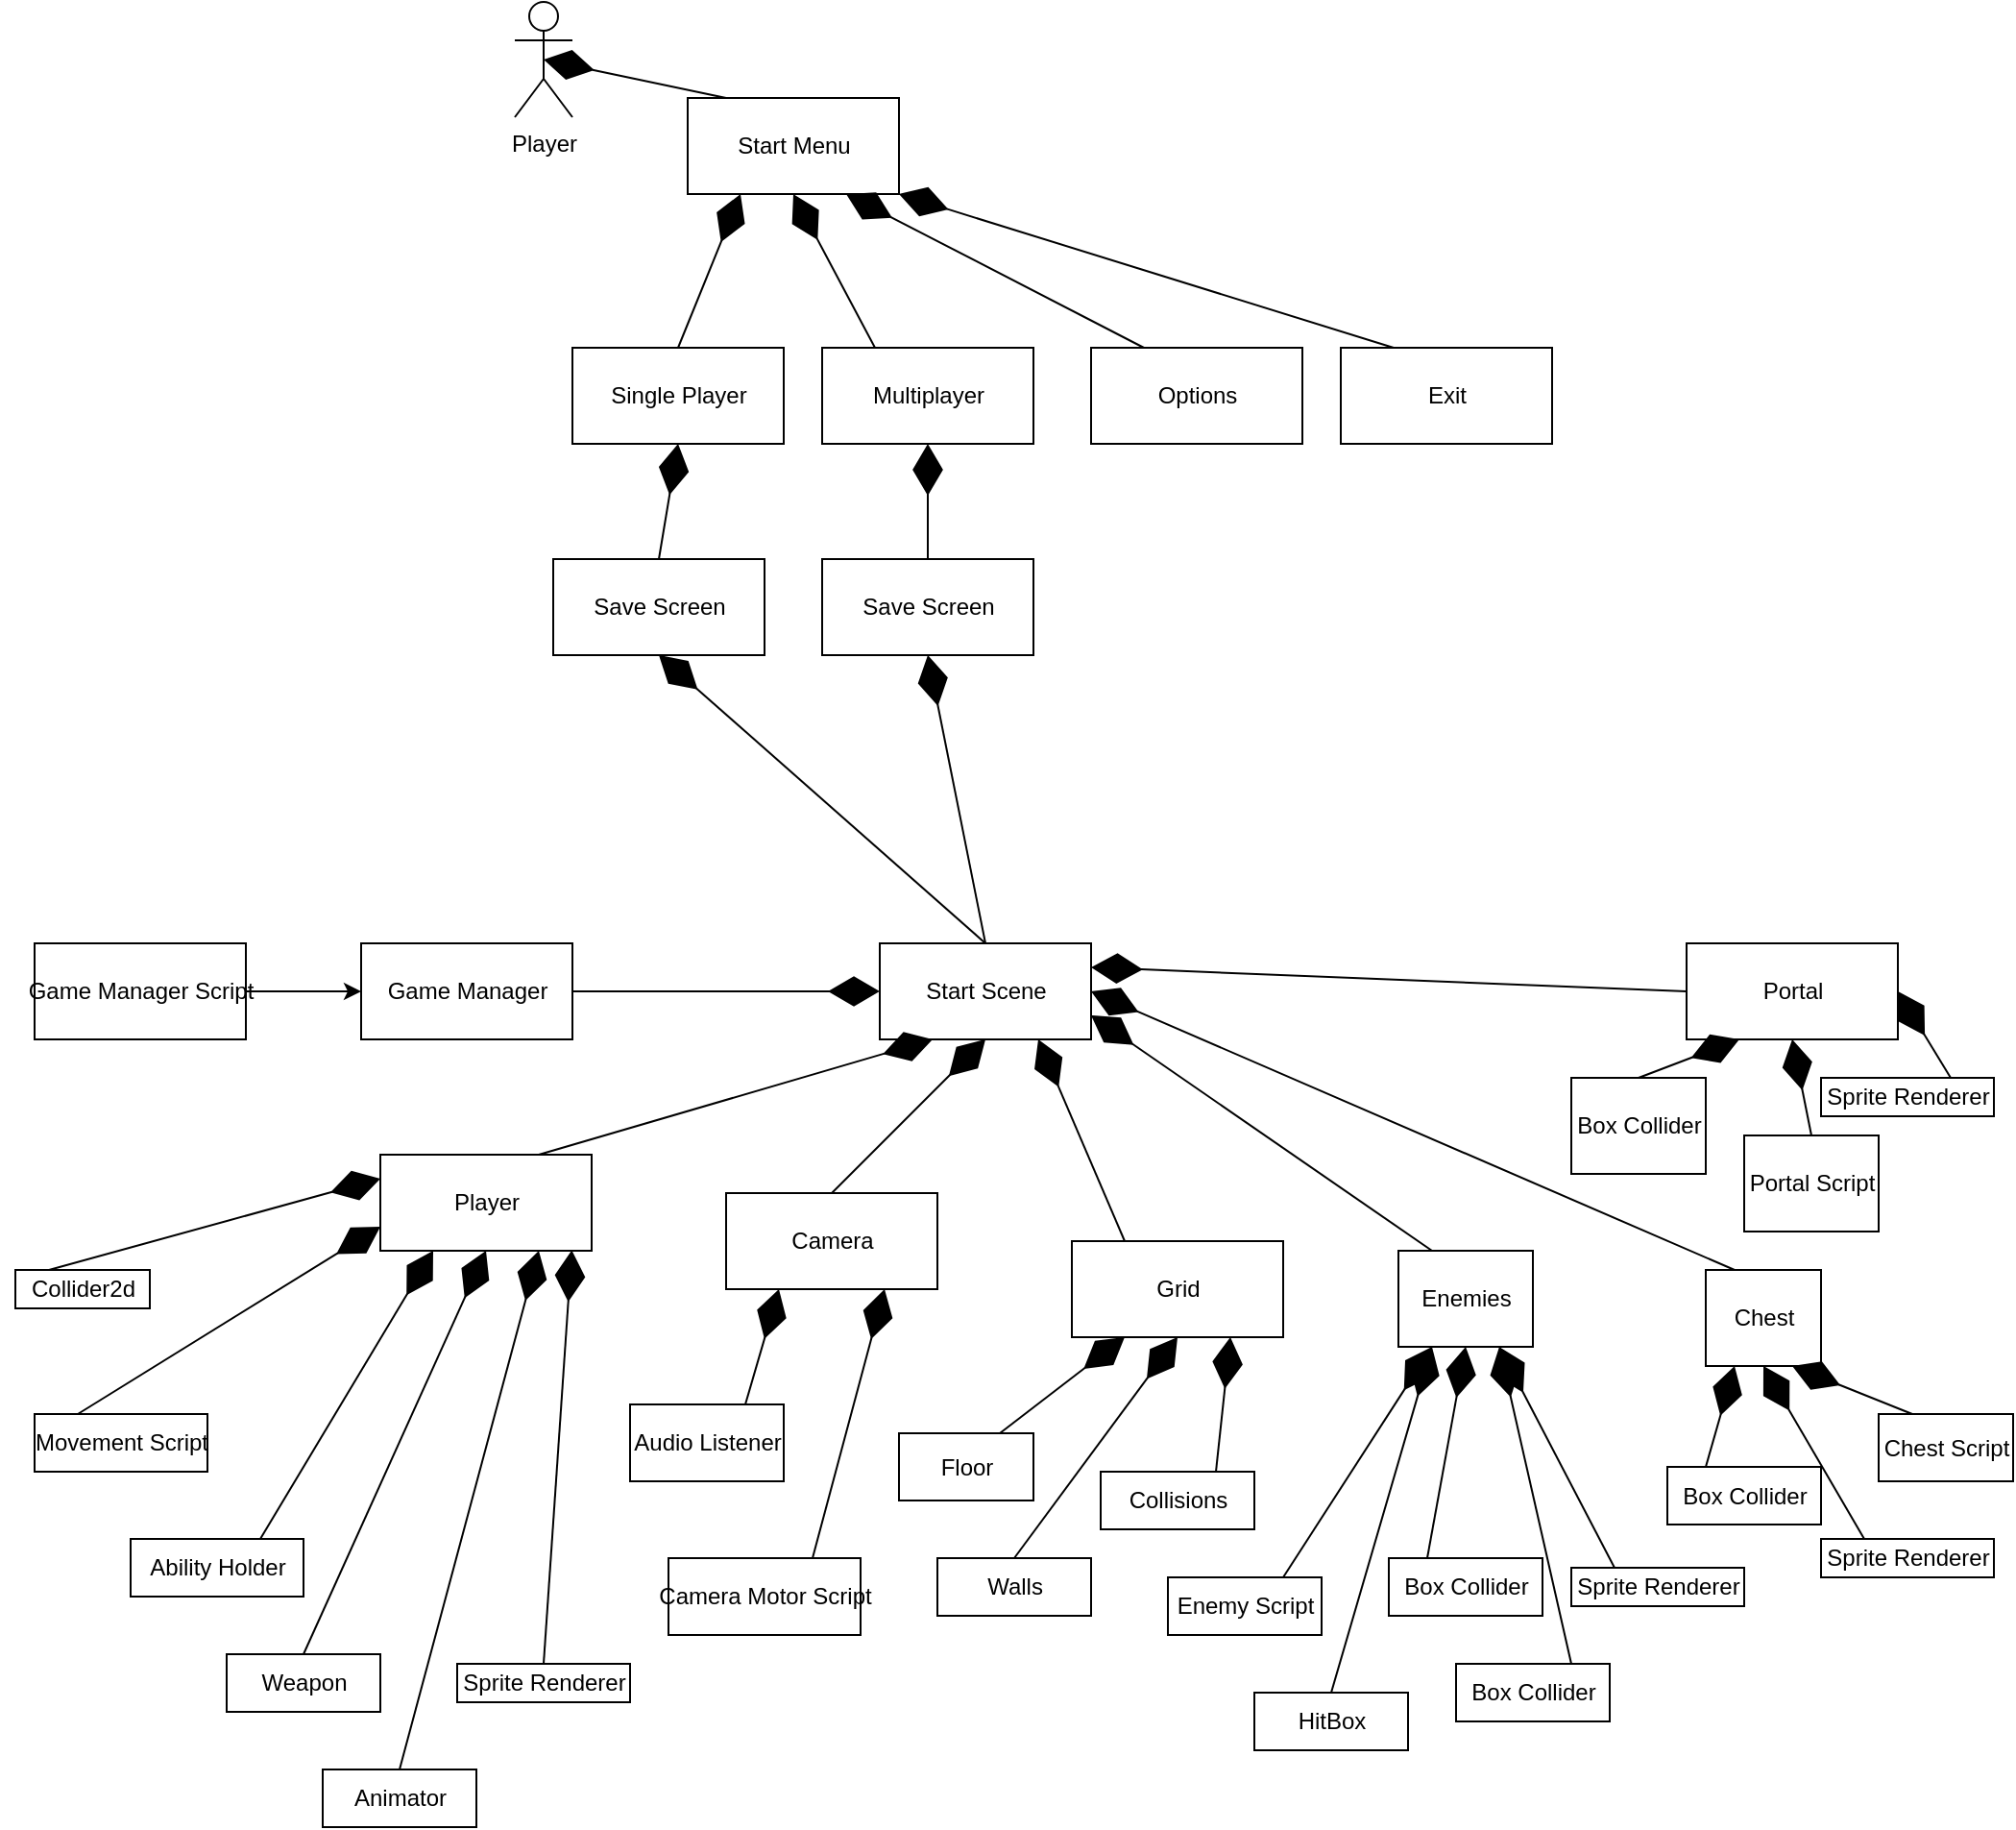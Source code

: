 <mxfile version="16.3.0" type="device"><diagram id="d9XHez5sL0RZGUWZoB70" name="Page-1"><mxGraphModel dx="3224" dy="1149" grid="1" gridSize="10" guides="1" tooltips="1" connect="1" arrows="1" fold="1" page="1" pageScale="1" pageWidth="850" pageHeight="1100" math="0" shadow="0"><root><mxCell id="0"/><mxCell id="1" parent="0"/><mxCell id="3POfibNjF1_-vEHbkN_9-1" value="Player" style="shape=umlActor;verticalLabelPosition=bottom;verticalAlign=top;html=1;outlineConnect=0;" vertex="1" parent="1"><mxGeometry x="60" y="40" width="30" height="60" as="geometry"/></mxCell><mxCell id="3POfibNjF1_-vEHbkN_9-2" value="" style="endArrow=diamondThin;endFill=1;endSize=24;html=1;rounded=0;entryX=0.5;entryY=0.5;entryDx=0;entryDy=0;entryPerimeter=0;" edge="1" parent="1" target="3POfibNjF1_-vEHbkN_9-1"><mxGeometry width="160" relative="1" as="geometry"><mxPoint x="170" y="90" as="sourcePoint"/><mxPoint x="280" y="150" as="targetPoint"/></mxGeometry></mxCell><mxCell id="3POfibNjF1_-vEHbkN_9-3" value="Start Menu" style="html=1;" vertex="1" parent="1"><mxGeometry x="150" y="90" width="110" height="50" as="geometry"/></mxCell><mxCell id="3POfibNjF1_-vEHbkN_9-5" value="Single Player" style="html=1;" vertex="1" parent="1"><mxGeometry x="90" y="220" width="110" height="50" as="geometry"/></mxCell><mxCell id="3POfibNjF1_-vEHbkN_9-6" value="Multiplayer" style="html=1;" vertex="1" parent="1"><mxGeometry x="220" y="220" width="110" height="50" as="geometry"/></mxCell><mxCell id="3POfibNjF1_-vEHbkN_9-8" value="Options" style="html=1;" vertex="1" parent="1"><mxGeometry x="360" y="220" width="110" height="50" as="geometry"/></mxCell><mxCell id="3POfibNjF1_-vEHbkN_9-9" value="Exit" style="html=1;" vertex="1" parent="1"><mxGeometry x="490" y="220" width="110" height="50" as="geometry"/></mxCell><mxCell id="3POfibNjF1_-vEHbkN_9-13" value="Save Screen" style="html=1;" vertex="1" parent="1"><mxGeometry x="80" y="330" width="110" height="50" as="geometry"/></mxCell><mxCell id="3POfibNjF1_-vEHbkN_9-14" value="Save Screen" style="html=1;" vertex="1" parent="1"><mxGeometry x="220" y="330" width="110" height="50" as="geometry"/></mxCell><mxCell id="3POfibNjF1_-vEHbkN_9-19" value="" style="endArrow=diamondThin;endFill=1;endSize=24;html=1;rounded=0;entryX=0.25;entryY=1;entryDx=0;entryDy=0;exitX=0.5;exitY=0;exitDx=0;exitDy=0;" edge="1" parent="1" source="3POfibNjF1_-vEHbkN_9-5" target="3POfibNjF1_-vEHbkN_9-3"><mxGeometry width="160" relative="1" as="geometry"><mxPoint x="160" y="160" as="sourcePoint"/><mxPoint x="65.0" y="140" as="targetPoint"/></mxGeometry></mxCell><mxCell id="3POfibNjF1_-vEHbkN_9-20" value="" style="endArrow=diamondThin;endFill=1;endSize=24;html=1;rounded=0;entryX=0.5;entryY=1;entryDx=0;entryDy=0;exitX=0.25;exitY=0;exitDx=0;exitDy=0;" edge="1" parent="1" source="3POfibNjF1_-vEHbkN_9-6" target="3POfibNjF1_-vEHbkN_9-3"><mxGeometry width="160" relative="1" as="geometry"><mxPoint x="295" y="200" as="sourcePoint"/><mxPoint x="200.0" y="180" as="targetPoint"/></mxGeometry></mxCell><mxCell id="3POfibNjF1_-vEHbkN_9-21" value="" style="endArrow=diamondThin;endFill=1;endSize=24;html=1;rounded=0;entryX=0.75;entryY=1;entryDx=0;entryDy=0;exitX=0.25;exitY=0;exitDx=0;exitDy=0;" edge="1" parent="1" source="3POfibNjF1_-vEHbkN_9-8" target="3POfibNjF1_-vEHbkN_9-3"><mxGeometry width="160" relative="1" as="geometry"><mxPoint x="310" y="160" as="sourcePoint"/><mxPoint x="215.0" y="140" as="targetPoint"/></mxGeometry></mxCell><mxCell id="3POfibNjF1_-vEHbkN_9-22" value="" style="endArrow=diamondThin;endFill=1;endSize=24;html=1;rounded=0;entryX=1;entryY=1;entryDx=0;entryDy=0;exitX=0.25;exitY=0;exitDx=0;exitDy=0;" edge="1" parent="1" source="3POfibNjF1_-vEHbkN_9-9" target="3POfibNjF1_-vEHbkN_9-3"><mxGeometry width="160" relative="1" as="geometry"><mxPoint x="340" y="130" as="sourcePoint"/><mxPoint x="245.0" y="110" as="targetPoint"/></mxGeometry></mxCell><mxCell id="3POfibNjF1_-vEHbkN_9-23" value="" style="endArrow=diamondThin;endFill=1;endSize=24;html=1;rounded=0;entryX=0.5;entryY=1;entryDx=0;entryDy=0;exitX=0.5;exitY=0;exitDx=0;exitDy=0;" edge="1" parent="1" source="3POfibNjF1_-vEHbkN_9-14" target="3POfibNjF1_-vEHbkN_9-6"><mxGeometry width="160" relative="1" as="geometry"><mxPoint x="350" y="110" as="sourcePoint"/><mxPoint x="255.0" y="90" as="targetPoint"/></mxGeometry></mxCell><mxCell id="3POfibNjF1_-vEHbkN_9-24" value="" style="endArrow=diamondThin;endFill=1;endSize=24;html=1;rounded=0;entryX=0.5;entryY=1;entryDx=0;entryDy=0;exitX=0.5;exitY=0;exitDx=0;exitDy=0;" edge="1" parent="1" source="3POfibNjF1_-vEHbkN_9-13" target="3POfibNjF1_-vEHbkN_9-5"><mxGeometry width="160" relative="1" as="geometry"><mxPoint x="150" y="310" as="sourcePoint"/><mxPoint x="55.0" y="290" as="targetPoint"/></mxGeometry></mxCell><mxCell id="3POfibNjF1_-vEHbkN_9-25" value="Start Scene" style="html=1;" vertex="1" parent="1"><mxGeometry x="250" y="530" width="110" height="50" as="geometry"/></mxCell><mxCell id="3POfibNjF1_-vEHbkN_9-26" value="" style="endArrow=diamondThin;endFill=1;endSize=24;html=1;rounded=0;entryX=0.5;entryY=1;entryDx=0;entryDy=0;exitX=0.5;exitY=0;exitDx=0;exitDy=0;" edge="1" parent="1" source="3POfibNjF1_-vEHbkN_9-25" target="3POfibNjF1_-vEHbkN_9-13"><mxGeometry width="160" relative="1" as="geometry"><mxPoint x="130" y="460" as="sourcePoint"/><mxPoint x="140" y="400" as="targetPoint"/></mxGeometry></mxCell><mxCell id="3POfibNjF1_-vEHbkN_9-27" value="Player" style="html=1;" vertex="1" parent="1"><mxGeometry x="-10" y="640" width="110" height="50" as="geometry"/></mxCell><mxCell id="3POfibNjF1_-vEHbkN_9-28" value="Weapon" style="html=1;" vertex="1" parent="1"><mxGeometry x="-90" y="900" width="80" height="30" as="geometry"/></mxCell><mxCell id="3POfibNjF1_-vEHbkN_9-29" value="Camera" style="html=1;" vertex="1" parent="1"><mxGeometry x="170" y="660" width="110" height="50" as="geometry"/></mxCell><mxCell id="3POfibNjF1_-vEHbkN_9-30" value="" style="endArrow=diamondThin;endFill=1;endSize=24;html=1;rounded=0;entryX=0.25;entryY=1;entryDx=0;entryDy=0;exitX=0.75;exitY=0;exitDx=0;exitDy=0;" edge="1" parent="1" source="3POfibNjF1_-vEHbkN_9-27" target="3POfibNjF1_-vEHbkN_9-25"><mxGeometry width="160" relative="1" as="geometry"><mxPoint x="260" y="600" as="sourcePoint"/><mxPoint x="260" y="540" as="targetPoint"/></mxGeometry></mxCell><mxCell id="3POfibNjF1_-vEHbkN_9-31" value="" style="endArrow=diamondThin;endFill=1;endSize=24;html=1;rounded=0;entryX=0.5;entryY=1;entryDx=0;entryDy=0;exitX=0.5;exitY=0;exitDx=0;exitDy=0;" edge="1" parent="1" source="3POfibNjF1_-vEHbkN_9-29" target="3POfibNjF1_-vEHbkN_9-25"><mxGeometry width="160" relative="1" as="geometry"><mxPoint x="110" y="600" as="sourcePoint"/><mxPoint x="110" y="540" as="targetPoint"/></mxGeometry></mxCell><mxCell id="3POfibNjF1_-vEHbkN_9-32" value="" style="endArrow=diamondThin;endFill=1;endSize=24;html=1;rounded=0;entryX=0.5;entryY=1;entryDx=0;entryDy=0;exitX=0.5;exitY=0;exitDx=0;exitDy=0;" edge="1" parent="1" source="3POfibNjF1_-vEHbkN_9-28" target="3POfibNjF1_-vEHbkN_9-27"><mxGeometry width="160" relative="1" as="geometry"><mxPoint x="140" y="640" as="sourcePoint"/><mxPoint x="140" y="580" as="targetPoint"/></mxGeometry></mxCell><mxCell id="3POfibNjF1_-vEHbkN_9-33" value="Sprite Renderer" style="html=1;" vertex="1" parent="1"><mxGeometry x="30" y="905" width="90" height="20" as="geometry"/></mxCell><mxCell id="3POfibNjF1_-vEHbkN_9-34" value="Animator" style="html=1;" vertex="1" parent="1"><mxGeometry x="-40" y="960" width="80" height="30" as="geometry"/></mxCell><mxCell id="3POfibNjF1_-vEHbkN_9-35" value="Collider2d" style="html=1;" vertex="1" parent="1"><mxGeometry x="-200" y="700" width="70" height="20" as="geometry"/></mxCell><mxCell id="3POfibNjF1_-vEHbkN_9-36" value="Movement Script" style="html=1;" vertex="1" parent="1"><mxGeometry x="-190" y="775" width="90" height="30" as="geometry"/></mxCell><mxCell id="3POfibNjF1_-vEHbkN_9-37" value="Ability Holder" style="html=1;" vertex="1" parent="1"><mxGeometry x="-140" y="840" width="90" height="30" as="geometry"/></mxCell><mxCell id="3POfibNjF1_-vEHbkN_9-38" value="Audio Listener" style="html=1;" vertex="1" parent="1"><mxGeometry x="120" y="770" width="80" height="40" as="geometry"/></mxCell><mxCell id="3POfibNjF1_-vEHbkN_9-39" value="" style="endArrow=diamondThin;endFill=1;endSize=24;html=1;rounded=0;entryX=0.906;entryY=0.994;entryDx=0;entryDy=0;exitX=0.5;exitY=0;exitDx=0;exitDy=0;entryPerimeter=0;" edge="1" parent="1" source="3POfibNjF1_-vEHbkN_9-33" target="3POfibNjF1_-vEHbkN_9-27"><mxGeometry width="160" relative="1" as="geometry"><mxPoint x="240" y="870" as="sourcePoint"/><mxPoint x="210" y="760" as="targetPoint"/></mxGeometry></mxCell><mxCell id="3POfibNjF1_-vEHbkN_9-40" value="" style="endArrow=diamondThin;endFill=1;endSize=24;html=1;rounded=0;entryX=0.75;entryY=1;entryDx=0;entryDy=0;exitX=0.5;exitY=0;exitDx=0;exitDy=0;" edge="1" parent="1" source="3POfibNjF1_-vEHbkN_9-34" target="3POfibNjF1_-vEHbkN_9-27"><mxGeometry width="160" relative="1" as="geometry"><mxPoint x="250" y="930" as="sourcePoint"/><mxPoint x="220" y="820" as="targetPoint"/></mxGeometry></mxCell><mxCell id="3POfibNjF1_-vEHbkN_9-41" value="" style="endArrow=diamondThin;endFill=1;endSize=24;html=1;rounded=0;entryX=0.25;entryY=1;entryDx=0;entryDy=0;exitX=0.75;exitY=0;exitDx=0;exitDy=0;" edge="1" parent="1" source="3POfibNjF1_-vEHbkN_9-37" target="3POfibNjF1_-vEHbkN_9-27"><mxGeometry width="160" relative="1" as="geometry"><mxPoint x="195" y="880" as="sourcePoint"/><mxPoint x="165" y="770" as="targetPoint"/></mxGeometry></mxCell><mxCell id="3POfibNjF1_-vEHbkN_9-42" value="" style="endArrow=diamondThin;endFill=1;endSize=24;html=1;rounded=0;entryX=0;entryY=0.75;entryDx=0;entryDy=0;exitX=0.25;exitY=0;exitDx=0;exitDy=0;" edge="1" parent="1" source="3POfibNjF1_-vEHbkN_9-36" target="3POfibNjF1_-vEHbkN_9-27"><mxGeometry width="160" relative="1" as="geometry"><mxPoint x="205" y="890" as="sourcePoint"/><mxPoint x="175" y="780" as="targetPoint"/></mxGeometry></mxCell><mxCell id="3POfibNjF1_-vEHbkN_9-43" value="" style="endArrow=diamondThin;endFill=1;endSize=24;html=1;rounded=0;entryX=0;entryY=0.25;entryDx=0;entryDy=0;exitX=0.25;exitY=0;exitDx=0;exitDy=0;" edge="1" parent="1" source="3POfibNjF1_-vEHbkN_9-35" target="3POfibNjF1_-vEHbkN_9-27"><mxGeometry width="160" relative="1" as="geometry"><mxPoint x="80" y="840" as="sourcePoint"/><mxPoint x="50" y="730" as="targetPoint"/></mxGeometry></mxCell><mxCell id="3POfibNjF1_-vEHbkN_9-44" value="" style="endArrow=diamondThin;endFill=1;endSize=24;html=1;rounded=0;entryX=0.25;entryY=1;entryDx=0;entryDy=0;exitX=0.75;exitY=0;exitDx=0;exitDy=0;" edge="1" parent="1" source="3POfibNjF1_-vEHbkN_9-38" target="3POfibNjF1_-vEHbkN_9-29"><mxGeometry width="160" relative="1" as="geometry"><mxPoint x="470" y="910" as="sourcePoint"/><mxPoint x="440" y="800" as="targetPoint"/></mxGeometry></mxCell><mxCell id="3POfibNjF1_-vEHbkN_9-45" value="Camera Motor Script" style="html=1;" vertex="1" parent="1"><mxGeometry x="140" y="850" width="100" height="40" as="geometry"/></mxCell><mxCell id="3POfibNjF1_-vEHbkN_9-46" value="" style="endArrow=diamondThin;endFill=1;endSize=24;html=1;rounded=0;entryX=0.75;entryY=1;entryDx=0;entryDy=0;exitX=0.75;exitY=0;exitDx=0;exitDy=0;" edge="1" parent="1" source="3POfibNjF1_-vEHbkN_9-45" target="3POfibNjF1_-vEHbkN_9-29"><mxGeometry width="160" relative="1" as="geometry"><mxPoint x="440" y="780" as="sourcePoint"/><mxPoint x="405" y="710" as="targetPoint"/></mxGeometry></mxCell><mxCell id="3POfibNjF1_-vEHbkN_9-47" value="Grid" style="html=1;" vertex="1" parent="1"><mxGeometry x="350" y="685" width="110" height="50" as="geometry"/></mxCell><mxCell id="3POfibNjF1_-vEHbkN_9-49" value="Collisions" style="html=1;" vertex="1" parent="1"><mxGeometry x="365" y="805" width="80" height="30" as="geometry"/></mxCell><mxCell id="3POfibNjF1_-vEHbkN_9-50" value="Floor" style="html=1;" vertex="1" parent="1"><mxGeometry x="260" y="785" width="70" height="35" as="geometry"/></mxCell><mxCell id="3POfibNjF1_-vEHbkN_9-51" value="Walls" style="html=1;" vertex="1" parent="1"><mxGeometry x="280" y="850" width="80" height="30" as="geometry"/></mxCell><mxCell id="3POfibNjF1_-vEHbkN_9-52" value="" style="endArrow=diamondThin;endFill=1;endSize=24;html=1;rounded=0;entryX=0.75;entryY=1;entryDx=0;entryDy=0;exitX=0.25;exitY=0;exitDx=0;exitDy=0;" edge="1" parent="1" source="3POfibNjF1_-vEHbkN_9-47" target="3POfibNjF1_-vEHbkN_9-25"><mxGeometry width="160" relative="1" as="geometry"><mxPoint x="500" y="610" as="sourcePoint"/><mxPoint x="470" y="490" as="targetPoint"/></mxGeometry></mxCell><mxCell id="3POfibNjF1_-vEHbkN_9-53" value="" style="endArrow=diamondThin;endFill=1;endSize=24;html=1;rounded=0;entryX=0.25;entryY=1;entryDx=0;entryDy=0;exitX=0.75;exitY=0;exitDx=0;exitDy=0;" edge="1" parent="1" source="3POfibNjF1_-vEHbkN_9-50" target="3POfibNjF1_-vEHbkN_9-47"><mxGeometry width="160" relative="1" as="geometry"><mxPoint x="500" y="610" as="sourcePoint"/><mxPoint x="335" y="490" as="targetPoint"/></mxGeometry></mxCell><mxCell id="3POfibNjF1_-vEHbkN_9-54" value="" style="endArrow=diamondThin;endFill=1;endSize=24;html=1;rounded=0;entryX=0.5;entryY=1;entryDx=0;entryDy=0;exitX=0.5;exitY=0;exitDx=0;exitDy=0;" edge="1" parent="1" source="3POfibNjF1_-vEHbkN_9-51" target="3POfibNjF1_-vEHbkN_9-47"><mxGeometry width="160" relative="1" as="geometry"><mxPoint x="560" y="790" as="sourcePoint"/><mxPoint x="395" y="670" as="targetPoint"/></mxGeometry></mxCell><mxCell id="3POfibNjF1_-vEHbkN_9-55" value="" style="endArrow=diamondThin;endFill=1;endSize=24;html=1;rounded=0;entryX=0.75;entryY=1;entryDx=0;entryDy=0;exitX=0.75;exitY=0;exitDx=0;exitDy=0;" edge="1" parent="1" source="3POfibNjF1_-vEHbkN_9-49" target="3POfibNjF1_-vEHbkN_9-47"><mxGeometry width="160" relative="1" as="geometry"><mxPoint x="410" y="670" as="sourcePoint"/><mxPoint x="245" y="550" as="targetPoint"/></mxGeometry></mxCell><mxCell id="3POfibNjF1_-vEHbkN_9-56" value="" style="endArrow=diamondThin;endFill=1;endSize=24;html=1;rounded=0;entryX=1;entryY=0.75;entryDx=0;entryDy=0;exitX=0.25;exitY=0;exitDx=0;exitDy=0;" edge="1" parent="1" source="3POfibNjF1_-vEHbkN_9-57" target="3POfibNjF1_-vEHbkN_9-25"><mxGeometry width="160" relative="1" as="geometry"><mxPoint x="610" y="640" as="sourcePoint"/><mxPoint x="445" y="520" as="targetPoint"/></mxGeometry></mxCell><mxCell id="3POfibNjF1_-vEHbkN_9-57" value="Enemies" style="html=1;" vertex="1" parent="1"><mxGeometry x="520" y="690" width="70" height="50" as="geometry"/></mxCell><mxCell id="3POfibNjF1_-vEHbkN_9-58" value="Chest" style="html=1;" vertex="1" parent="1"><mxGeometry x="680" y="700" width="60" height="50" as="geometry"/></mxCell><mxCell id="3POfibNjF1_-vEHbkN_9-59" value="" style="endArrow=diamondThin;endFill=1;endSize=24;html=1;rounded=0;entryX=1;entryY=0.5;entryDx=0;entryDy=0;exitX=0.25;exitY=0;exitDx=0;exitDy=0;" edge="1" parent="1" source="3POfibNjF1_-vEHbkN_9-58" target="3POfibNjF1_-vEHbkN_9-25"><mxGeometry width="160" relative="1" as="geometry"><mxPoint x="600" y="580" as="sourcePoint"/><mxPoint x="342.5" y="447.5" as="targetPoint"/></mxGeometry></mxCell><mxCell id="3POfibNjF1_-vEHbkN_9-60" value="" style="endArrow=diamondThin;endFill=1;endSize=24;html=1;rounded=0;entryX=0.5;entryY=1;entryDx=0;entryDy=0;exitX=0.25;exitY=0;exitDx=0;exitDy=0;" edge="1" parent="1" source="3POfibNjF1_-vEHbkN_9-61" target="3POfibNjF1_-vEHbkN_9-57"><mxGeometry width="160" relative="1" as="geometry"><mxPoint x="650" y="810" as="sourcePoint"/><mxPoint x="392.5" y="677.5" as="targetPoint"/></mxGeometry></mxCell><mxCell id="3POfibNjF1_-vEHbkN_9-61" value="Box Collider" style="html=1;" vertex="1" parent="1"><mxGeometry x="515" y="850" width="80" height="30" as="geometry"/></mxCell><mxCell id="3POfibNjF1_-vEHbkN_9-62" value="Enemy Script" style="html=1;" vertex="1" parent="1"><mxGeometry x="400" y="860" width="80" height="30" as="geometry"/></mxCell><mxCell id="3POfibNjF1_-vEHbkN_9-64" value="HitBox" style="html=1;" vertex="1" parent="1"><mxGeometry x="445" y="920" width="80" height="30" as="geometry"/></mxCell><mxCell id="3POfibNjF1_-vEHbkN_9-65" value="Box Collider" style="html=1;" vertex="1" parent="1"><mxGeometry x="550" y="905" width="80" height="30" as="geometry"/></mxCell><mxCell id="3POfibNjF1_-vEHbkN_9-66" value="" style="endArrow=diamondThin;endFill=1;endSize=24;html=1;rounded=0;entryX=0.75;entryY=1;entryDx=0;entryDy=0;exitX=0.25;exitY=0;exitDx=0;exitDy=0;" edge="1" parent="1" source="3POfibNjF1_-vEHbkN_9-68" target="3POfibNjF1_-vEHbkN_9-57"><mxGeometry width="160" relative="1" as="geometry"><mxPoint x="650" y="910" as="sourcePoint"/><mxPoint x="705" y="735" as="targetPoint"/></mxGeometry></mxCell><mxCell id="3POfibNjF1_-vEHbkN_9-68" value="Sprite Renderer" style="html=1;" vertex="1" parent="1"><mxGeometry x="610" y="855" width="90" height="20" as="geometry"/></mxCell><mxCell id="3POfibNjF1_-vEHbkN_9-70" value="" style="endArrow=diamondThin;endFill=1;endSize=24;html=1;rounded=0;entryX=0.25;entryY=1;entryDx=0;entryDy=0;exitX=0.75;exitY=0;exitDx=0;exitDy=0;" edge="1" parent="1" source="3POfibNjF1_-vEHbkN_9-62" target="3POfibNjF1_-vEHbkN_9-57"><mxGeometry width="160" relative="1" as="geometry"><mxPoint x="690" y="810" as="sourcePoint"/><mxPoint x="690" y="735" as="targetPoint"/></mxGeometry></mxCell><mxCell id="3POfibNjF1_-vEHbkN_9-71" value="" style="endArrow=diamondThin;endFill=1;endSize=24;html=1;rounded=0;entryX=0.75;entryY=1;entryDx=0;entryDy=0;exitX=0.75;exitY=0;exitDx=0;exitDy=0;" edge="1" parent="1" source="3POfibNjF1_-vEHbkN_9-65" target="3POfibNjF1_-vEHbkN_9-57"><mxGeometry width="160" relative="1" as="geometry"><mxPoint x="720" y="900" as="sourcePoint"/><mxPoint x="720" y="825" as="targetPoint"/></mxGeometry></mxCell><mxCell id="3POfibNjF1_-vEHbkN_9-72" value="" style="endArrow=diamondThin;endFill=1;endSize=24;html=1;rounded=0;entryX=0.25;entryY=1;entryDx=0;entryDy=0;exitX=0.5;exitY=0;exitDx=0;exitDy=0;" edge="1" parent="1" source="3POfibNjF1_-vEHbkN_9-64" target="3POfibNjF1_-vEHbkN_9-57"><mxGeometry width="160" relative="1" as="geometry"><mxPoint x="750" y="910" as="sourcePoint"/><mxPoint x="750" y="835" as="targetPoint"/></mxGeometry></mxCell><mxCell id="3POfibNjF1_-vEHbkN_9-73" value="Chest Script" style="html=1;" vertex="1" parent="1"><mxGeometry x="770" y="775" width="70" height="35" as="geometry"/></mxCell><mxCell id="3POfibNjF1_-vEHbkN_9-74" value="Sprite Renderer" style="html=1;" vertex="1" parent="1"><mxGeometry x="740" y="840" width="90" height="20" as="geometry"/></mxCell><mxCell id="3POfibNjF1_-vEHbkN_9-75" value="Box Collider" style="html=1;" vertex="1" parent="1"><mxGeometry x="660" y="802.5" width="80" height="30" as="geometry"/></mxCell><mxCell id="3POfibNjF1_-vEHbkN_9-76" value="" style="endArrow=diamondThin;endFill=1;endSize=24;html=1;rounded=0;exitX=0.25;exitY=0;exitDx=0;exitDy=0;entryX=0.25;entryY=1;entryDx=0;entryDy=0;" edge="1" parent="1" source="3POfibNjF1_-vEHbkN_9-75" target="3POfibNjF1_-vEHbkN_9-58"><mxGeometry width="160" relative="1" as="geometry"><mxPoint x="730" y="760" as="sourcePoint"/><mxPoint x="690" y="760" as="targetPoint"/></mxGeometry></mxCell><mxCell id="3POfibNjF1_-vEHbkN_9-77" value="" style="endArrow=diamondThin;endFill=1;endSize=24;html=1;rounded=0;exitX=0.25;exitY=0;exitDx=0;exitDy=0;entryX=0.75;entryY=1;entryDx=0;entryDy=0;" edge="1" parent="1" source="3POfibNjF1_-vEHbkN_9-73" target="3POfibNjF1_-vEHbkN_9-58"><mxGeometry width="160" relative="1" as="geometry"><mxPoint x="820.0" y="795" as="sourcePoint"/><mxPoint x="825.0" y="755" as="targetPoint"/></mxGeometry></mxCell><mxCell id="3POfibNjF1_-vEHbkN_9-78" value="" style="endArrow=diamondThin;endFill=1;endSize=24;html=1;rounded=0;exitX=0.25;exitY=0;exitDx=0;exitDy=0;entryX=0.5;entryY=1;entryDx=0;entryDy=0;" edge="1" parent="1" source="3POfibNjF1_-vEHbkN_9-74" target="3POfibNjF1_-vEHbkN_9-58"><mxGeometry width="160" relative="1" as="geometry"><mxPoint x="772.5" y="795" as="sourcePoint"/><mxPoint x="777.5" y="755" as="targetPoint"/></mxGeometry></mxCell><mxCell id="3POfibNjF1_-vEHbkN_9-79" value="Game Manager" style="html=1;" vertex="1" parent="1"><mxGeometry x="-20" y="530" width="110" height="50" as="geometry"/></mxCell><mxCell id="3POfibNjF1_-vEHbkN_9-80" value="" style="endArrow=diamondThin;endFill=1;endSize=24;html=1;rounded=0;entryX=0;entryY=0.5;entryDx=0;entryDy=0;exitX=1;exitY=0.5;exitDx=0;exitDy=0;" edge="1" parent="1" source="3POfibNjF1_-vEHbkN_9-79" target="3POfibNjF1_-vEHbkN_9-25"><mxGeometry width="160" relative="1" as="geometry"><mxPoint x="110" y="560" as="sourcePoint"/><mxPoint x="270.0" y="440" as="targetPoint"/></mxGeometry></mxCell><mxCell id="3POfibNjF1_-vEHbkN_9-81" value="Game Manager Script" style="html=1;" vertex="1" parent="1"><mxGeometry x="-190" y="530" width="110" height="50" as="geometry"/></mxCell><mxCell id="3POfibNjF1_-vEHbkN_9-82" value="" style="endArrow=classic;html=1;rounded=0;entryX=0;entryY=0.5;entryDx=0;entryDy=0;exitX=1;exitY=0.5;exitDx=0;exitDy=0;" edge="1" parent="1" source="3POfibNjF1_-vEHbkN_9-81" target="3POfibNjF1_-vEHbkN_9-79"><mxGeometry width="50" height="50" relative="1" as="geometry"><mxPoint y="1200" as="sourcePoint"/><mxPoint x="50" y="1150" as="targetPoint"/></mxGeometry></mxCell><mxCell id="3POfibNjF1_-vEHbkN_9-83" value="" style="endArrow=diamondThin;endFill=1;endSize=24;html=1;rounded=0;entryX=0.5;entryY=1;entryDx=0;entryDy=0;exitX=0.5;exitY=0;exitDx=0;exitDy=0;" edge="1" parent="1" source="3POfibNjF1_-vEHbkN_9-25" target="3POfibNjF1_-vEHbkN_9-14"><mxGeometry width="160" relative="1" as="geometry"><mxPoint x="350" y="460" as="sourcePoint"/><mxPoint x="180" y="310" as="targetPoint"/></mxGeometry></mxCell><mxCell id="3POfibNjF1_-vEHbkN_9-84" value="Portal" style="html=1;" vertex="1" parent="1"><mxGeometry x="670" y="530" width="110" height="50" as="geometry"/></mxCell><mxCell id="3POfibNjF1_-vEHbkN_9-85" value="" style="endArrow=diamondThin;endFill=1;endSize=24;html=1;rounded=0;entryX=1;entryY=0.25;entryDx=0;entryDy=0;exitX=0;exitY=0.5;exitDx=0;exitDy=0;" edge="1" parent="1" source="3POfibNjF1_-vEHbkN_9-84" target="3POfibNjF1_-vEHbkN_9-25"><mxGeometry width="160" relative="1" as="geometry"><mxPoint x="490" y="510" as="sourcePoint"/><mxPoint x="155" y="365" as="targetPoint"/></mxGeometry></mxCell><mxCell id="3POfibNjF1_-vEHbkN_9-86" value="" style="endArrow=diamondThin;endFill=1;endSize=24;html=1;rounded=0;entryX=1;entryY=0.5;entryDx=0;entryDy=0;exitX=0.75;exitY=0;exitDx=0;exitDy=0;" edge="1" parent="1" source="3POfibNjF1_-vEHbkN_9-94" target="3POfibNjF1_-vEHbkN_9-84"><mxGeometry width="160" relative="1" as="geometry"><mxPoint x="827.5" y="600" as="sourcePoint"/><mxPoint x="377.5" y="360" as="targetPoint"/></mxGeometry></mxCell><mxCell id="3POfibNjF1_-vEHbkN_9-87" value="Box Collider" style="html=1;" vertex="1" parent="1"><mxGeometry x="610" y="600" width="70" height="50" as="geometry"/></mxCell><mxCell id="3POfibNjF1_-vEHbkN_9-88" value="Portal Script" style="html=1;" vertex="1" parent="1"><mxGeometry x="700" y="630" width="70" height="50" as="geometry"/></mxCell><mxCell id="3POfibNjF1_-vEHbkN_9-91" value="" style="endArrow=diamondThin;endFill=1;endSize=24;html=1;rounded=0;entryX=0.5;entryY=1;entryDx=0;entryDy=0;exitX=0.5;exitY=0;exitDx=0;exitDy=0;" edge="1" parent="1" source="3POfibNjF1_-vEHbkN_9-88" target="3POfibNjF1_-vEHbkN_9-84"><mxGeometry width="160" relative="1" as="geometry"><mxPoint x="722.5" y="515" as="sourcePoint"/><mxPoint x="387.5" y="370" as="targetPoint"/></mxGeometry></mxCell><mxCell id="3POfibNjF1_-vEHbkN_9-92" value="" style="endArrow=diamondThin;endFill=1;endSize=24;html=1;rounded=0;entryX=0.25;entryY=1;entryDx=0;entryDy=0;exitX=0.5;exitY=0;exitDx=0;exitDy=0;" edge="1" parent="1" source="3POfibNjF1_-vEHbkN_9-87" target="3POfibNjF1_-vEHbkN_9-84"><mxGeometry width="160" relative="1" as="geometry"><mxPoint x="732.5" y="525" as="sourcePoint"/><mxPoint x="397.5" y="380" as="targetPoint"/></mxGeometry></mxCell><mxCell id="3POfibNjF1_-vEHbkN_9-94" value="Sprite Renderer" style="html=1;" vertex="1" parent="1"><mxGeometry x="740" y="600" width="90" height="20" as="geometry"/></mxCell></root></mxGraphModel></diagram></mxfile>